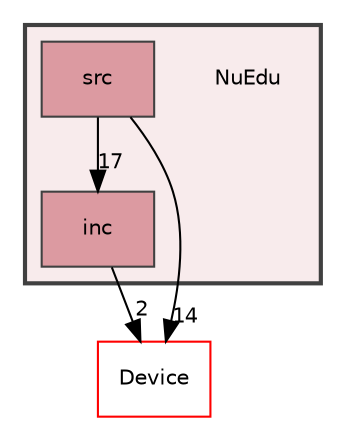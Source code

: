 digraph "NuEdu"
{
 // LATEX_PDF_SIZE
  edge [fontname="Helvetica",fontsize="10",labelfontname="Helvetica",labelfontsize="10"];
  node [fontname="Helvetica",fontsize="10",shape=record];
  compound=true
  subgraph clusterdir_d97ee74d6ad026d05874a1913c40cd55 {
    graph [ bgcolor="#f8ebec", pencolor="grey25", style="filled,bold,", label="", fontname="Helvetica", fontsize="10", URL="dir_d97ee74d6ad026d05874a1913c40cd55.html"]
    dir_d97ee74d6ad026d05874a1913c40cd55 [shape=plaintext, label="NuEdu"];
  dir_35c098258fdb3a6ef11e5189ea8b0cdb [shape=box, label="inc", style="filled,", fillcolor="#dc9aa1", color="grey25", URL="dir_35c098258fdb3a6ef11e5189ea8b0cdb.html"];
  dir_802c0facefa083a0111e8449932024a7 [shape=box, label="src", style="filled,", fillcolor="#dc9aa1", color="grey25", URL="dir_802c0facefa083a0111e8449932024a7.html"];
  }
  dir_4c76ddfc10a27668d6c42d3412320ee0 [shape=box, label="Device", style="", fillcolor="#f8ebec", color="red", URL="dir_4c76ddfc10a27668d6c42d3412320ee0.html"];
  dir_35c098258fdb3a6ef11e5189ea8b0cdb->dir_4c76ddfc10a27668d6c42d3412320ee0 [headlabel="2", labeldistance=1.5 headhref="dir_000002_000000.html"];
  dir_802c0facefa083a0111e8449932024a7->dir_35c098258fdb3a6ef11e5189ea8b0cdb [headlabel="17", labeldistance=1.5 headhref="dir_000015_000002.html"];
  dir_802c0facefa083a0111e8449932024a7->dir_4c76ddfc10a27668d6c42d3412320ee0 [headlabel="14", labeldistance=1.5 headhref="dir_000015_000000.html"];
}
